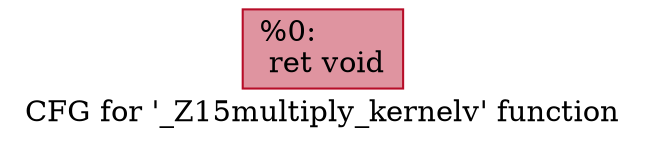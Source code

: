 digraph "CFG for '_Z15multiply_kernelv' function" {
	label="CFG for '_Z15multiply_kernelv' function";

	Node0x5a3a1a0 [shape=record,color="#b70d28ff", style=filled, fillcolor="#b70d2870",label="{%0:\l  ret void\l}"];
}
